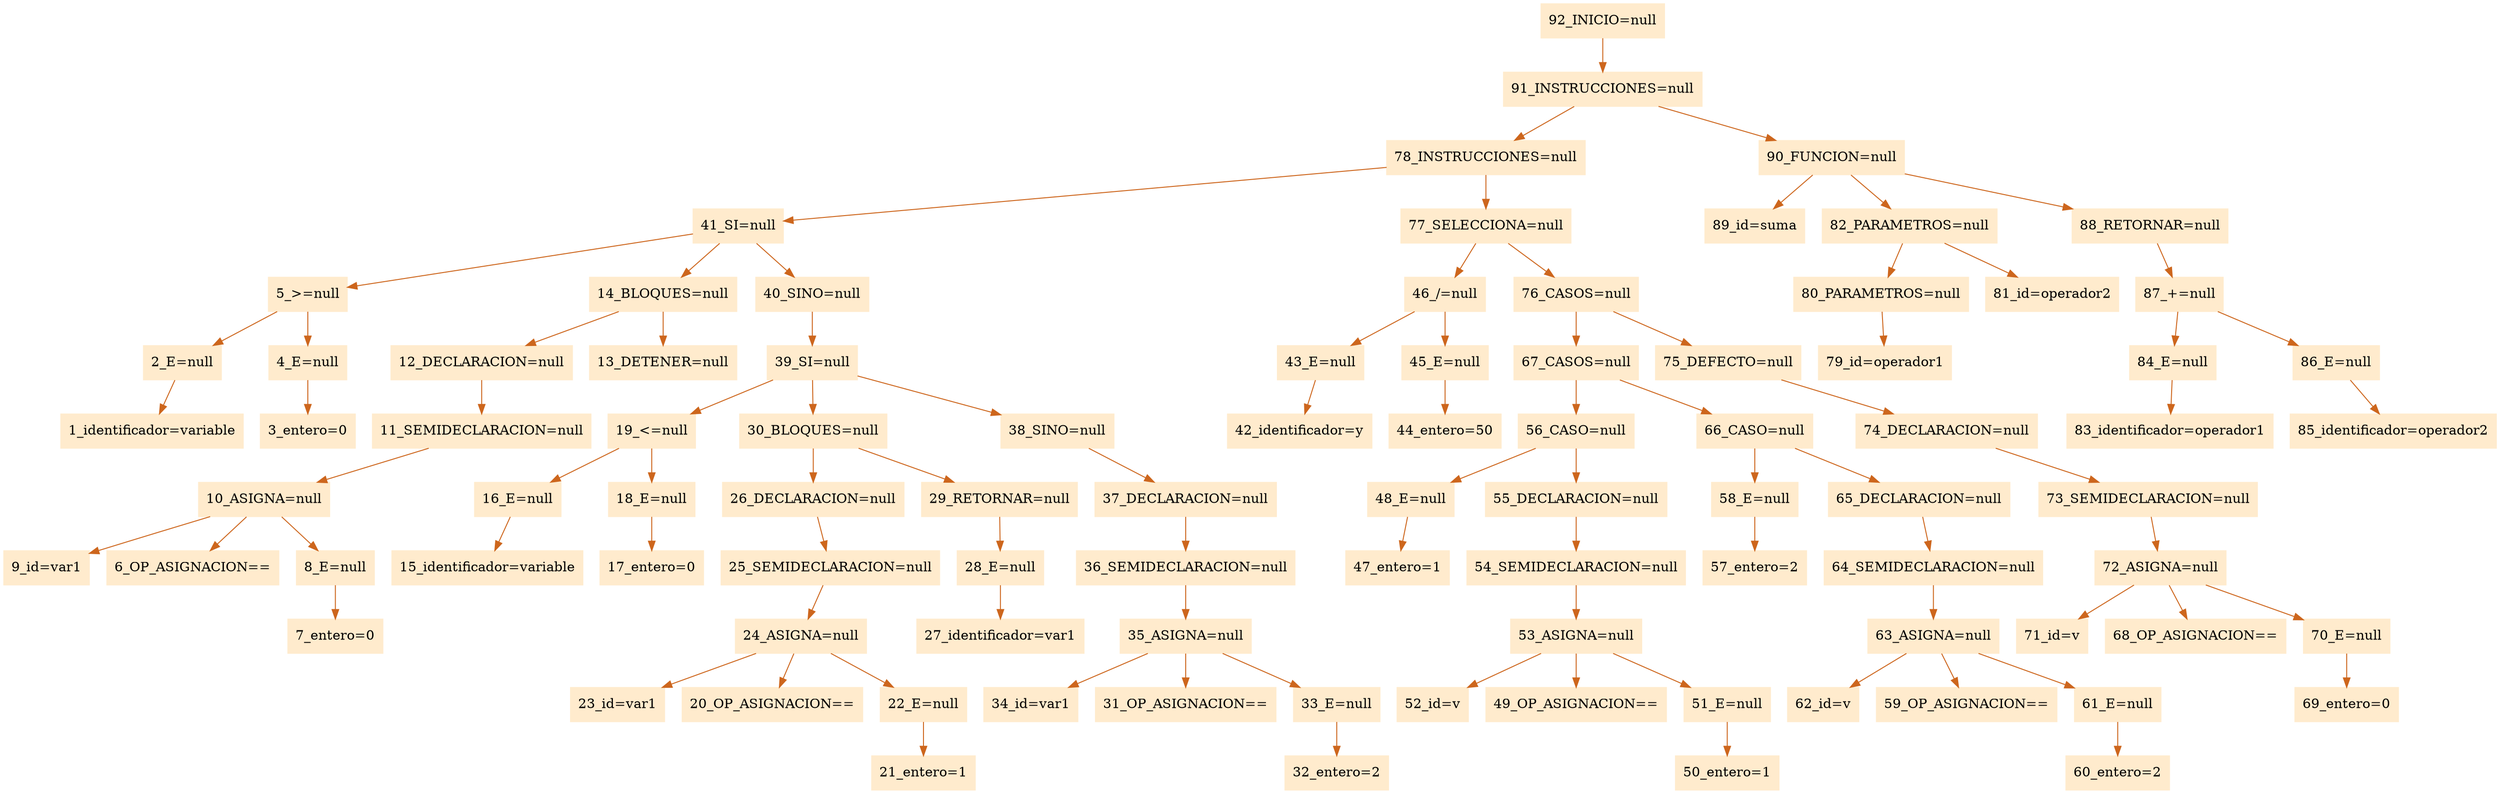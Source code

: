 digraph G {node[shape=box, style=filled, color=blanchedalmond]; edge[color=chocolate3];rankdir=UD 

"92_INICIO=null"->"91_INSTRUCCIONES=null"
"91_INSTRUCCIONES=null"->"78_INSTRUCCIONES=null"
"78_INSTRUCCIONES=null"->"41_SI=null"
"41_SI=null"->"5_>=null"
"5_>=null"->"2_E=null"
"2_E=null"->"1_identificador=variable"
"5_>=null"->"4_E=null"
"4_E=null"->"3_entero=0"
"41_SI=null"->"14_BLOQUES=null"
"14_BLOQUES=null"->"12_DECLARACION=null"
"12_DECLARACION=null"->"11_SEMIDECLARACION=null"
"11_SEMIDECLARACION=null"->"10_ASIGNA=null"
"10_ASIGNA=null"->"9_id=var1"
"10_ASIGNA=null"->"6_OP_ASIGNACION=="
"10_ASIGNA=null"->"8_E=null"
"8_E=null"->"7_entero=0"
"14_BLOQUES=null"->"13_DETENER=null"
"41_SI=null"->"40_SINO=null"
"40_SINO=null"->"39_SI=null"
"39_SI=null"->"19_<=null"
"19_<=null"->"16_E=null"
"16_E=null"->"15_identificador=variable"
"19_<=null"->"18_E=null"
"18_E=null"->"17_entero=0"
"39_SI=null"->"30_BLOQUES=null"
"30_BLOQUES=null"->"26_DECLARACION=null"
"26_DECLARACION=null"->"25_SEMIDECLARACION=null"
"25_SEMIDECLARACION=null"->"24_ASIGNA=null"
"24_ASIGNA=null"->"23_id=var1"
"24_ASIGNA=null"->"20_OP_ASIGNACION=="
"24_ASIGNA=null"->"22_E=null"
"22_E=null"->"21_entero=1"
"30_BLOQUES=null"->"29_RETORNAR=null"
"29_RETORNAR=null"->"28_E=null"
"28_E=null"->"27_identificador=var1"
"39_SI=null"->"38_SINO=null"
"38_SINO=null"->"37_DECLARACION=null"
"37_DECLARACION=null"->"36_SEMIDECLARACION=null"
"36_SEMIDECLARACION=null"->"35_ASIGNA=null"
"35_ASIGNA=null"->"34_id=var1"
"35_ASIGNA=null"->"31_OP_ASIGNACION=="
"35_ASIGNA=null"->"33_E=null"
"33_E=null"->"32_entero=2"
"78_INSTRUCCIONES=null"->"77_SELECCIONA=null"
"77_SELECCIONA=null"->"46_/=null"
"46_/=null"->"43_E=null"
"43_E=null"->"42_identificador=y"
"46_/=null"->"45_E=null"
"45_E=null"->"44_entero=50"
"77_SELECCIONA=null"->"76_CASOS=null"
"76_CASOS=null"->"67_CASOS=null"
"67_CASOS=null"->"56_CASO=null"
"56_CASO=null"->"48_E=null"
"48_E=null"->"47_entero=1"
"56_CASO=null"->"55_DECLARACION=null"
"55_DECLARACION=null"->"54_SEMIDECLARACION=null"
"54_SEMIDECLARACION=null"->"53_ASIGNA=null"
"53_ASIGNA=null"->"52_id=v"
"53_ASIGNA=null"->"49_OP_ASIGNACION=="
"53_ASIGNA=null"->"51_E=null"
"51_E=null"->"50_entero=1"
"67_CASOS=null"->"66_CASO=null"
"66_CASO=null"->"58_E=null"
"58_E=null"->"57_entero=2"
"66_CASO=null"->"65_DECLARACION=null"
"65_DECLARACION=null"->"64_SEMIDECLARACION=null"
"64_SEMIDECLARACION=null"->"63_ASIGNA=null"
"63_ASIGNA=null"->"62_id=v"
"63_ASIGNA=null"->"59_OP_ASIGNACION=="
"63_ASIGNA=null"->"61_E=null"
"61_E=null"->"60_entero=2"
"76_CASOS=null"->"75_DEFECTO=null"
"75_DEFECTO=null"->"74_DECLARACION=null"
"74_DECLARACION=null"->"73_SEMIDECLARACION=null"
"73_SEMIDECLARACION=null"->"72_ASIGNA=null"
"72_ASIGNA=null"->"71_id=v"
"72_ASIGNA=null"->"68_OP_ASIGNACION=="
"72_ASIGNA=null"->"70_E=null"
"70_E=null"->"69_entero=0"
"91_INSTRUCCIONES=null"->"90_FUNCION=null"
"90_FUNCION=null"->"89_id=suma"
"90_FUNCION=null"->"82_PARAMETROS=null"
"82_PARAMETROS=null"->"80_PARAMETROS=null"
"80_PARAMETROS=null"->"79_id=operador1"
"82_PARAMETROS=null"->"81_id=operador2"
"90_FUNCION=null"->"88_RETORNAR=null"
"88_RETORNAR=null"->"87_+=null"
"87_+=null"->"84_E=null"
"84_E=null"->"83_identificador=operador1"
"87_+=null"->"86_E=null"
"86_E=null"->"85_identificador=operador2"


}
